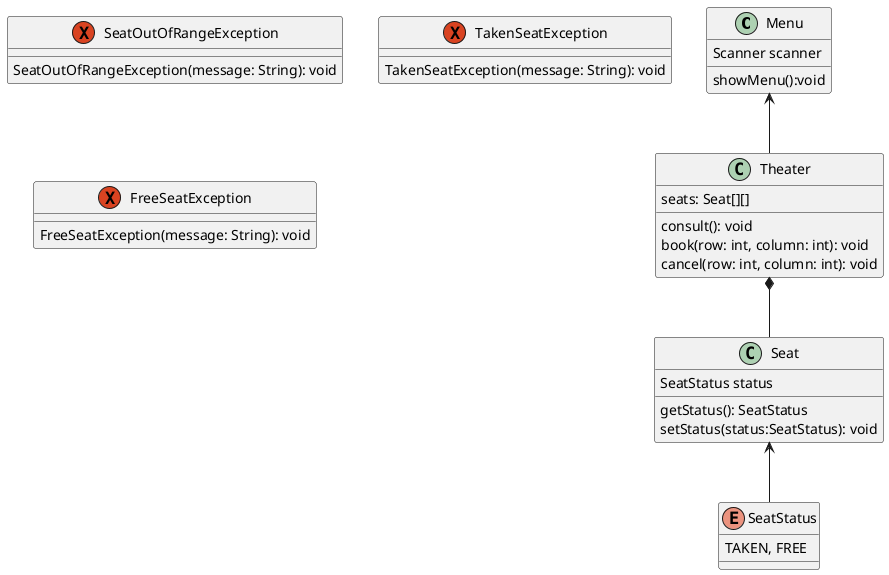 @startuml theater

class Menu{
    Scanner scanner

    showMenu():void
}

Menu <-- Theater

class Theater{
    seats: Seat[][]

    consult(): void 
    book(row: int, column: int): void
    cancel(row: int, column: int): void
}

Theater *-- Seat


class Seat{
    SeatStatus status

    getStatus(): SeatStatus
    setStatus(status:SeatStatus): void
}

Seat <-- SeatStatus

enum SeatStatus{
    TAKEN, FREE
}

exception SeatOutOfRangeException{
    SeatOutOfRangeException(message: String): void
}

exception TakenSeatException{
    TakenSeatException(message: String): void
}

exception FreeSeatException{
    FreeSeatException(message: String): void
}
@enduml
